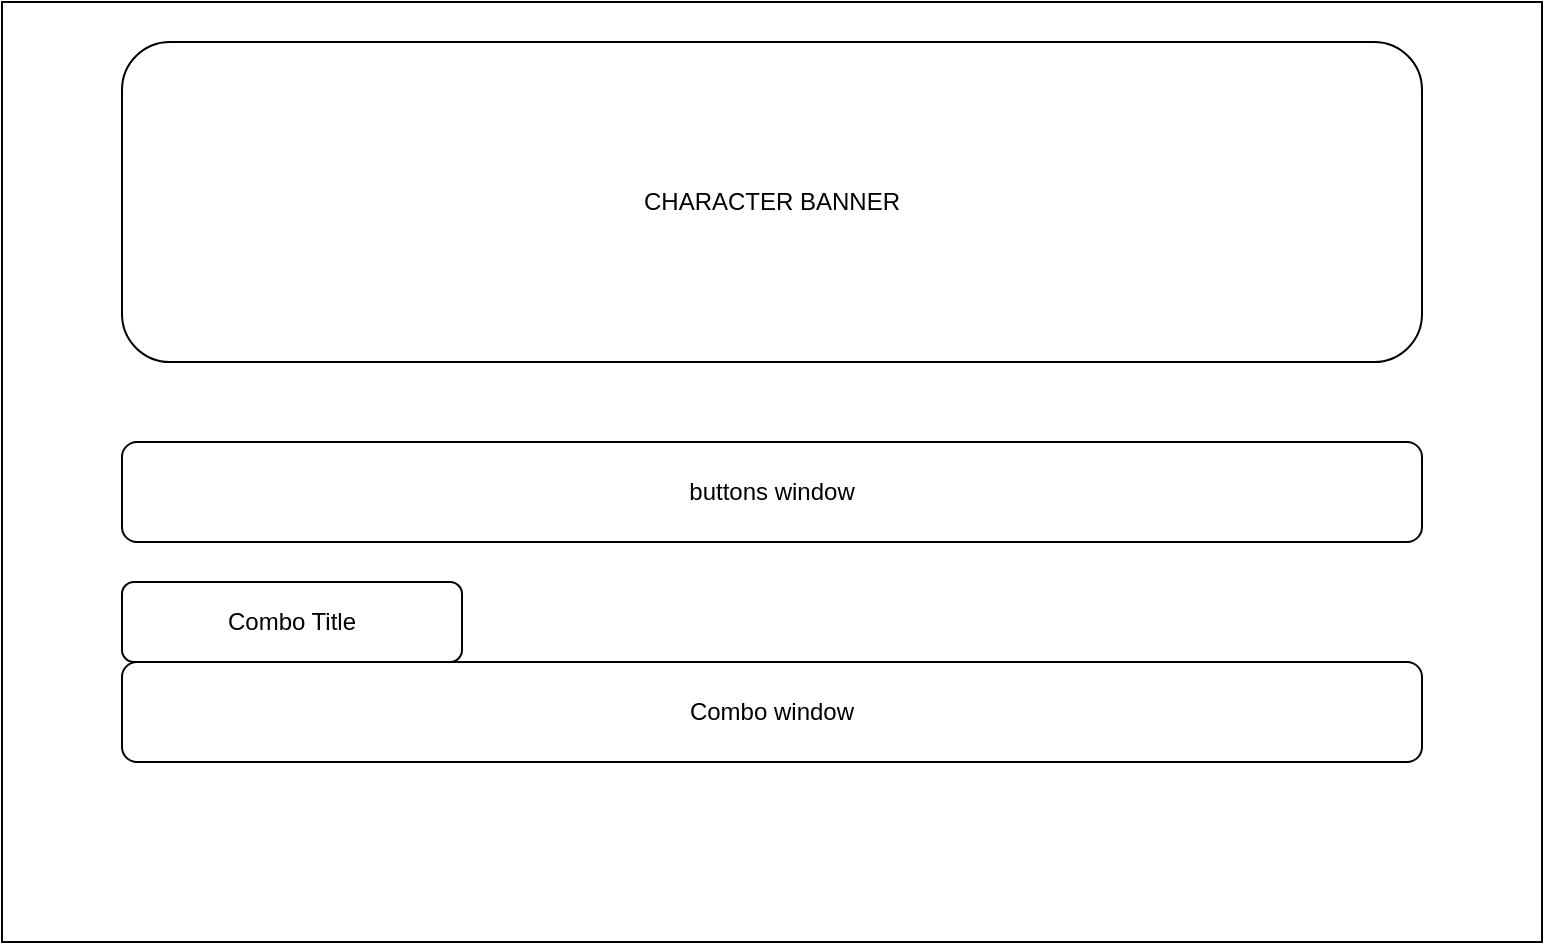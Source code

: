 <mxfile>
    <diagram id="csxF_YuhOuWt64zoYa5P" name="Page-1">
        <mxGraphModel dx="1512" dy="677" grid="1" gridSize="10" guides="1" tooltips="1" connect="1" arrows="1" fold="1" page="1" pageScale="1" pageWidth="850" pageHeight="1100" math="0" shadow="0">
            <root>
                <mxCell id="0"/>
                <mxCell id="1" parent="0"/>
                <mxCell id="4" value="" style="rounded=0;whiteSpace=wrap;html=1;" vertex="1" parent="1">
                    <mxGeometry x="40" y="40" width="770" height="470" as="geometry"/>
                </mxCell>
                <mxCell id="5" value="CHARACTER BANNER" style="rounded=1;whiteSpace=wrap;html=1;" vertex="1" parent="1">
                    <mxGeometry x="100" y="60" width="650" height="160" as="geometry"/>
                </mxCell>
                <mxCell id="6" value="Combo Title" style="rounded=1;whiteSpace=wrap;html=1;" vertex="1" parent="1">
                    <mxGeometry x="100" y="330" width="170" height="40" as="geometry"/>
                </mxCell>
                <mxCell id="7" value="buttons window" style="rounded=1;whiteSpace=wrap;html=1;" vertex="1" parent="1">
                    <mxGeometry x="100" y="260" width="650" height="50" as="geometry"/>
                </mxCell>
                <mxCell id="8" value="Combo window" style="rounded=1;whiteSpace=wrap;html=1;" vertex="1" parent="1">
                    <mxGeometry x="100" y="370" width="650" height="50" as="geometry"/>
                </mxCell>
            </root>
        </mxGraphModel>
    </diagram>
</mxfile>